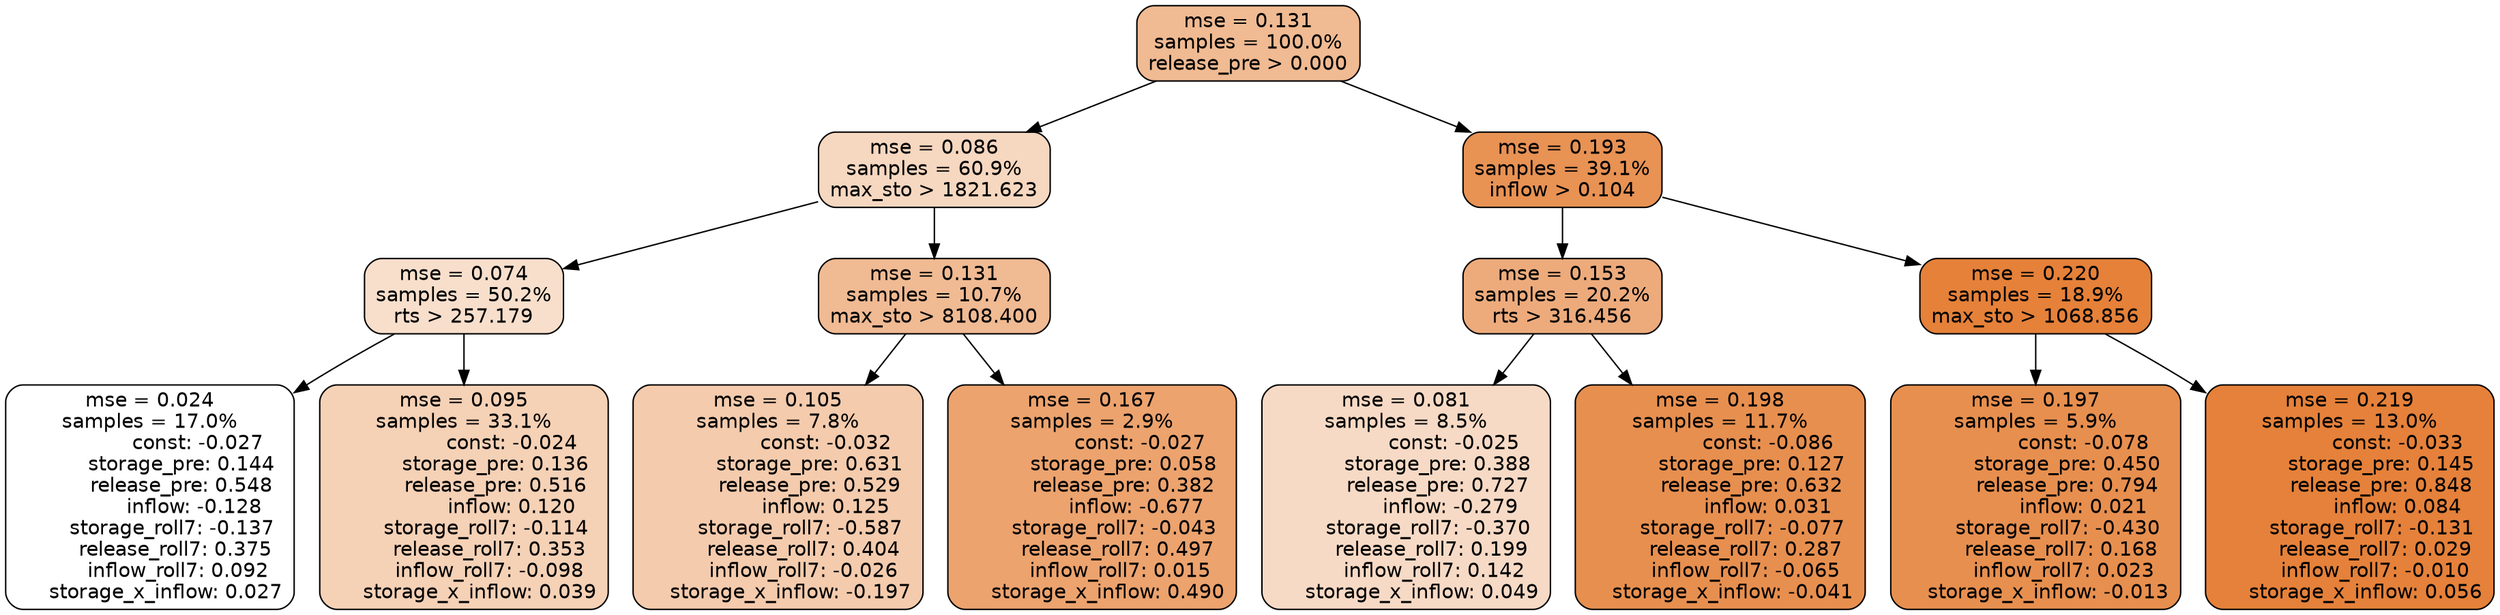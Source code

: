 digraph tree {
node [shape=rectangle, style="filled, rounded", color="black", fontname=helvetica] ;
edge [fontname=helvetica] ;
	"0" [label="mse = 0.131
samples = 100.0%
release_pre > 0.000", fillcolor="#f0ba92"]
	"1" [label="mse = 0.086
samples = 60.9%
max_sto > 1821.623", fillcolor="#f6d7c0"]
	"8" [label="mse = 0.193
samples = 39.1%
inflow > 0.104", fillcolor="#e89254"]
	"2" [label="mse = 0.074
samples = 50.2%
rts > 257.179", fillcolor="#f8dfcc"]
	"5" [label="mse = 0.131
samples = 10.7%
max_sto > 8108.400", fillcolor="#f0ba93"]
	"9" [label="mse = 0.153
samples = 20.2%
rts > 316.456", fillcolor="#edab7c"]
	"12" [label="mse = 0.220
samples = 18.9%
max_sto > 1068.856", fillcolor="#e58139"]
	"4" [label="mse = 0.024
samples = 17.0%
               const: -0.027
          storage_pre: 0.144
          release_pre: 0.548
              inflow: -0.128
       storage_roll7: -0.137
        release_roll7: 0.375
         inflow_roll7: 0.092
     storage_x_inflow: 0.027", fillcolor="#ffffff"]
	"3" [label="mse = 0.095
samples = 33.1%
               const: -0.024
          storage_pre: 0.136
          release_pre: 0.516
               inflow: 0.120
       storage_roll7: -0.114
        release_roll7: 0.353
        inflow_roll7: -0.098
     storage_x_inflow: 0.039", fillcolor="#f5d1b6"]
	"6" [label="mse = 0.105
samples = 7.8%
               const: -0.032
          storage_pre: 0.631
          release_pre: 0.529
               inflow: 0.125
       storage_roll7: -0.587
        release_roll7: 0.404
        inflow_roll7: -0.026
    storage_x_inflow: -0.197", fillcolor="#f4cbad"]
	"7" [label="mse = 0.167
samples = 2.9%
               const: -0.027
          storage_pre: 0.058
          release_pre: 0.382
              inflow: -0.677
       storage_roll7: -0.043
        release_roll7: 0.497
         inflow_roll7: 0.015
     storage_x_inflow: 0.490", fillcolor="#eca36e"]
	"11" [label="mse = 0.081
samples = 8.5%
               const: -0.025
          storage_pre: 0.388
          release_pre: 0.727
              inflow: -0.279
       storage_roll7: -0.370
        release_roll7: 0.199
         inflow_roll7: 0.142
     storage_x_inflow: 0.049", fillcolor="#f7dac5"]
	"10" [label="mse = 0.198
samples = 11.7%
               const: -0.086
          storage_pre: 0.127
          release_pre: 0.632
               inflow: 0.031
       storage_roll7: -0.077
        release_roll7: 0.287
        inflow_roll7: -0.065
    storage_x_inflow: -0.041", fillcolor="#e78f4f"]
	"14" [label="mse = 0.197
samples = 5.9%
               const: -0.078
          storage_pre: 0.450
          release_pre: 0.794
               inflow: 0.021
       storage_roll7: -0.430
        release_roll7: 0.168
         inflow_roll7: 0.023
    storage_x_inflow: -0.013", fillcolor="#e78f4f"]
	"13" [label="mse = 0.219
samples = 13.0%
               const: -0.033
          storage_pre: 0.145
          release_pre: 0.848
               inflow: 0.084
       storage_roll7: -0.131
        release_roll7: 0.029
        inflow_roll7: -0.010
     storage_x_inflow: 0.056", fillcolor="#e5813a"]

	"0" -> "1"
	"0" -> "8"
	"1" -> "2"
	"1" -> "5"
	"8" -> "9"
	"8" -> "12"
	"2" -> "3"
	"2" -> "4"
	"5" -> "6"
	"5" -> "7"
	"9" -> "10"
	"9" -> "11"
	"12" -> "13"
	"12" -> "14"
}